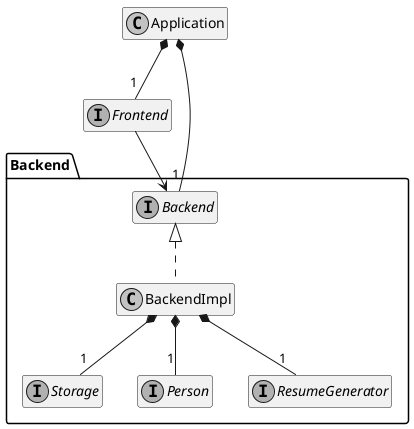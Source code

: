 @startuml

skinparam monochrome true
hide empty members

class Application
interface Frontend
Application *-- "1" Backend.Backend
Application *-- "1" Frontend
Frontend --> Backend.Backend

namespace Backend {

interface Backend
class BackendImpl
Backend <|.. BackendImpl

interface Storage
interface Person
interface ResumeGenerator
BackendImpl *-- "1" Storage
BackendImpl *-- "1" Person
BackendImpl *-- "1" ResumeGenerator

}

@enduml